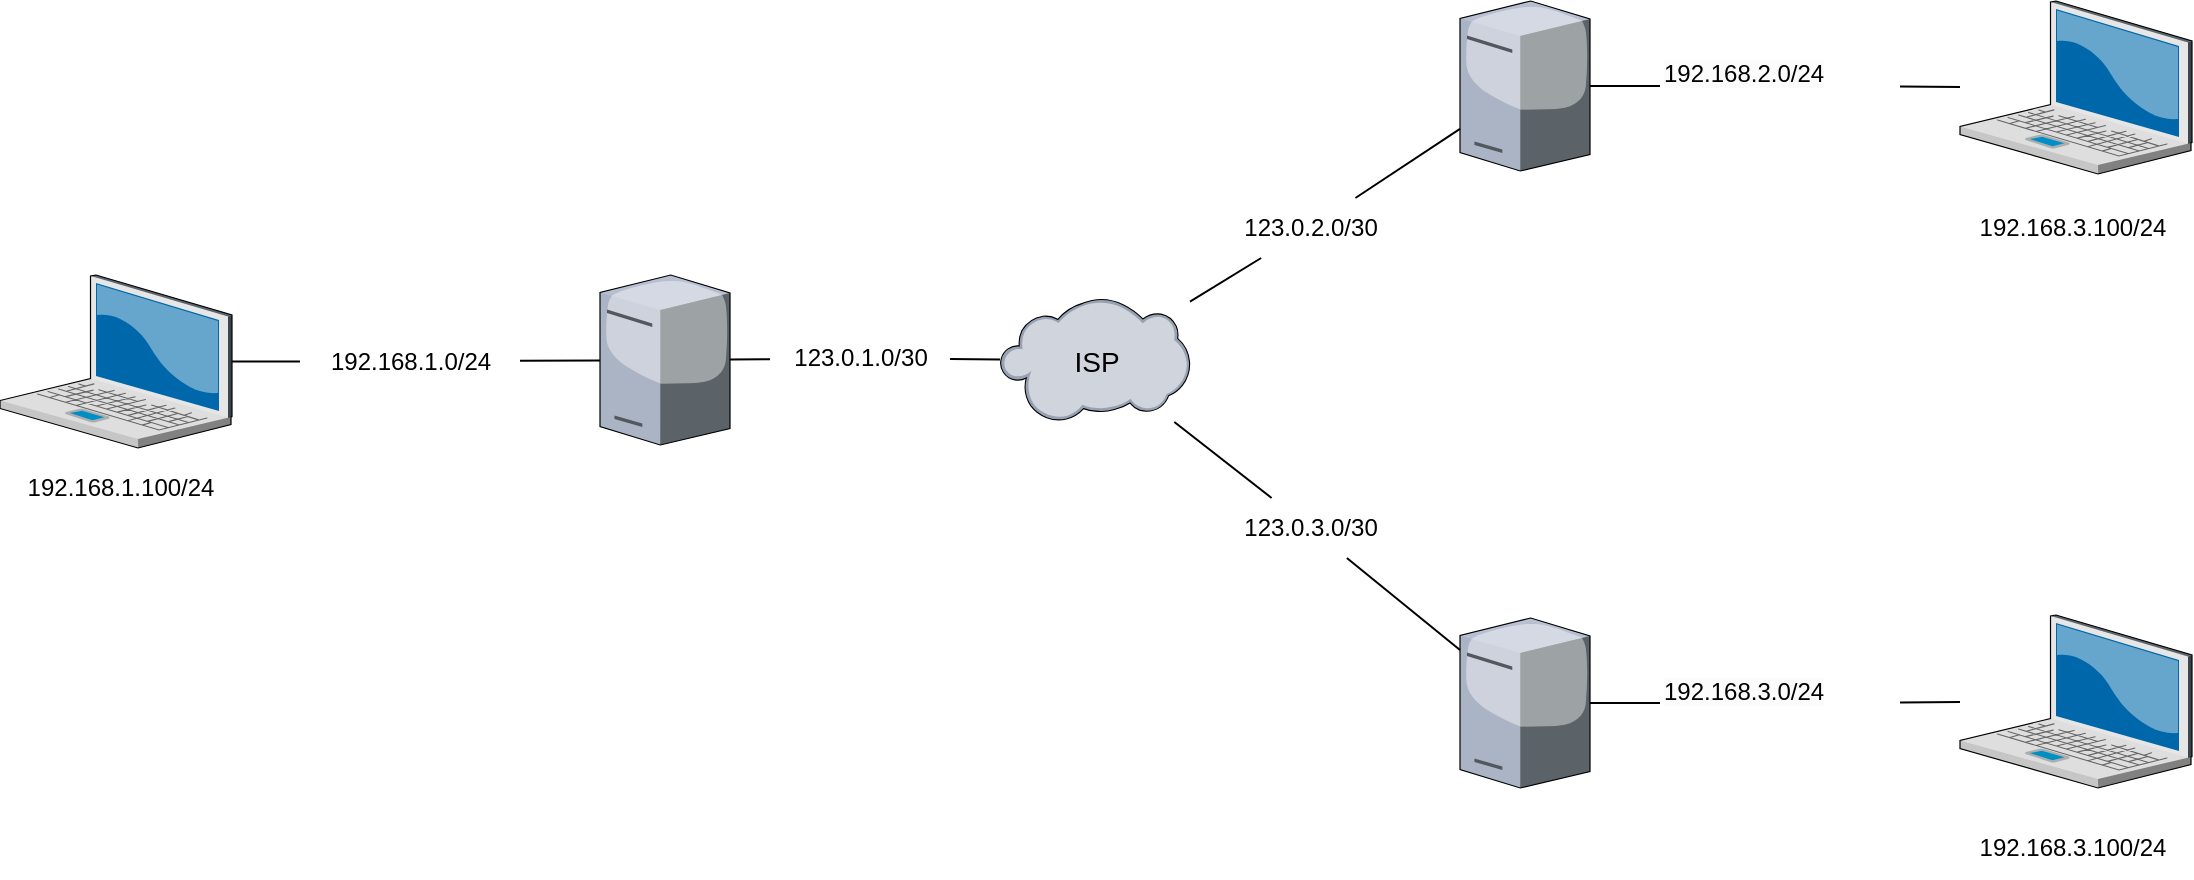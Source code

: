 <mxfile version="21.6.1" type="device">
  <diagram name="Page-1" id="z85V0FOpRt81y0zWxN51">
    <mxGraphModel dx="2284" dy="836" grid="1" gridSize="10" guides="1" tooltips="1" connect="1" arrows="1" fold="1" page="1" pageScale="1" pageWidth="850" pageHeight="1100" math="0" shadow="0">
      <root>
        <mxCell id="0" />
        <mxCell id="1" parent="0" />
        <mxCell id="AcvJJGqYyZeYbBTQb1Vr-2" value="" style="verticalLabelPosition=bottom;sketch=0;aspect=fixed;html=1;verticalAlign=top;strokeColor=none;align=center;outlineConnect=0;shape=mxgraph.citrix.laptop_2;" parent="1" vertex="1">
          <mxGeometry x="-50" y="358.5" width="116" height="86.5" as="geometry" />
        </mxCell>
        <mxCell id="AcvJJGqYyZeYbBTQb1Vr-3" value="" style="verticalLabelPosition=bottom;sketch=0;aspect=fixed;html=1;verticalAlign=top;strokeColor=none;align=center;outlineConnect=0;shape=mxgraph.citrix.laptop_2;" parent="1" vertex="1">
          <mxGeometry x="930" y="221.5" width="116" height="86.5" as="geometry" />
        </mxCell>
        <mxCell id="AcvJJGqYyZeYbBTQb1Vr-4" value="" style="verticalLabelPosition=bottom;sketch=0;aspect=fixed;html=1;verticalAlign=top;strokeColor=none;align=center;outlineConnect=0;shape=mxgraph.citrix.laptop_2;" parent="1" vertex="1">
          <mxGeometry x="930" y="528.5" width="116" height="86.5" as="geometry" />
        </mxCell>
        <mxCell id="AcvJJGqYyZeYbBTQb1Vr-5" value="" style="verticalLabelPosition=bottom;sketch=0;aspect=fixed;html=1;verticalAlign=top;strokeColor=none;align=center;outlineConnect=0;shape=mxgraph.citrix.cloud;" parent="1" vertex="1">
          <mxGeometry x="450" y="370" width="95" height="62" as="geometry" />
        </mxCell>
        <mxCell id="AcvJJGqYyZeYbBTQb1Vr-7" value="" style="verticalLabelPosition=bottom;sketch=0;aspect=fixed;html=1;verticalAlign=top;strokeColor=none;align=center;outlineConnect=0;shape=mxgraph.citrix.license_server;" parent="1" vertex="1">
          <mxGeometry x="680" y="530" width="65" height="85" as="geometry" />
        </mxCell>
        <mxCell id="AcvJJGqYyZeYbBTQb1Vr-8" value="" style="verticalLabelPosition=bottom;sketch=0;aspect=fixed;html=1;verticalAlign=top;strokeColor=none;align=center;outlineConnect=0;shape=mxgraph.citrix.license_server;" parent="1" vertex="1">
          <mxGeometry x="680" y="221.5" width="65" height="85" as="geometry" />
        </mxCell>
        <mxCell id="AcvJJGqYyZeYbBTQb1Vr-9" value="" style="verticalLabelPosition=bottom;sketch=0;aspect=fixed;html=1;verticalAlign=top;strokeColor=none;align=center;outlineConnect=0;shape=mxgraph.citrix.license_server;" parent="1" vertex="1">
          <mxGeometry x="250" y="358.5" width="65" height="85" as="geometry" />
        </mxCell>
        <mxCell id="AcvJJGqYyZeYbBTQb1Vr-10" value="" style="endArrow=none;html=1;rounded=0;" parent="1" source="AcvJJGqYyZeYbBTQb1Vr-16" target="AcvJJGqYyZeYbBTQb1Vr-5" edge="1">
          <mxGeometry width="50" height="50" relative="1" as="geometry">
            <mxPoint x="400" y="450" as="sourcePoint" />
            <mxPoint x="450" y="400" as="targetPoint" />
          </mxGeometry>
        </mxCell>
        <mxCell id="AcvJJGqYyZeYbBTQb1Vr-11" value="" style="endArrow=none;html=1;rounded=0;" parent="1" source="AcvJJGqYyZeYbBTQb1Vr-17" target="AcvJJGqYyZeYbBTQb1Vr-5" edge="1">
          <mxGeometry width="50" height="50" relative="1" as="geometry">
            <mxPoint x="400" y="450" as="sourcePoint" />
            <mxPoint x="450" y="400" as="targetPoint" />
          </mxGeometry>
        </mxCell>
        <mxCell id="AcvJJGqYyZeYbBTQb1Vr-12" value="" style="endArrow=none;html=1;rounded=0;" parent="1" source="AcvJJGqYyZeYbBTQb1Vr-20" target="AcvJJGqYyZeYbBTQb1Vr-5" edge="1">
          <mxGeometry width="50" height="50" relative="1" as="geometry">
            <mxPoint x="400" y="450" as="sourcePoint" />
            <mxPoint x="450" y="400" as="targetPoint" />
          </mxGeometry>
        </mxCell>
        <mxCell id="AcvJJGqYyZeYbBTQb1Vr-13" value="" style="endArrow=none;html=1;rounded=0;" parent="1" source="AcvJJGqYyZeYbBTQb1Vr-24" target="AcvJJGqYyZeYbBTQb1Vr-8" edge="1">
          <mxGeometry width="50" height="50" relative="1" as="geometry">
            <mxPoint x="400" y="450" as="sourcePoint" />
            <mxPoint x="450" y="400" as="targetPoint" />
          </mxGeometry>
        </mxCell>
        <mxCell id="AcvJJGqYyZeYbBTQb1Vr-14" value="" style="endArrow=none;html=1;rounded=0;" parent="1" source="AcvJJGqYyZeYbBTQb1Vr-26" target="AcvJJGqYyZeYbBTQb1Vr-4" edge="1">
          <mxGeometry width="50" height="50" relative="1" as="geometry">
            <mxPoint x="400" y="450" as="sourcePoint" />
            <mxPoint x="450" y="400" as="targetPoint" />
          </mxGeometry>
        </mxCell>
        <mxCell id="AcvJJGqYyZeYbBTQb1Vr-15" value="" style="endArrow=none;html=1;rounded=0;" parent="1" source="AcvJJGqYyZeYbBTQb1Vr-22" target="AcvJJGqYyZeYbBTQb1Vr-9" edge="1">
          <mxGeometry width="50" height="50" relative="1" as="geometry">
            <mxPoint x="400" y="450" as="sourcePoint" />
            <mxPoint x="450" y="400" as="targetPoint" />
          </mxGeometry>
        </mxCell>
        <mxCell id="AcvJJGqYyZeYbBTQb1Vr-18" value="" style="endArrow=none;html=1;rounded=0;" parent="1" source="AcvJJGqYyZeYbBTQb1Vr-8" target="AcvJJGqYyZeYbBTQb1Vr-17" edge="1">
          <mxGeometry width="50" height="50" relative="1" as="geometry">
            <mxPoint x="680" y="285" as="sourcePoint" />
            <mxPoint x="545" y="371" as="targetPoint" />
          </mxGeometry>
        </mxCell>
        <mxCell id="AcvJJGqYyZeYbBTQb1Vr-17" value="123.0.2.0/30" style="text;html=1;align=center;verticalAlign=middle;resizable=0;points=[];autosize=1;strokeColor=none;fillColor=none;" parent="1" vertex="1">
          <mxGeometry x="560" y="320" width="90" height="30" as="geometry" />
        </mxCell>
        <mxCell id="AcvJJGqYyZeYbBTQb1Vr-19" value="" style="endArrow=none;html=1;rounded=0;" parent="1" source="AcvJJGqYyZeYbBTQb1Vr-9" target="AcvJJGqYyZeYbBTQb1Vr-16" edge="1">
          <mxGeometry width="50" height="50" relative="1" as="geometry">
            <mxPoint x="315" y="401" as="sourcePoint" />
            <mxPoint x="450" y="401" as="targetPoint" />
          </mxGeometry>
        </mxCell>
        <mxCell id="AcvJJGqYyZeYbBTQb1Vr-16" value="123.0.1.0/30" style="text;html=1;align=center;verticalAlign=middle;resizable=0;points=[];autosize=1;strokeColor=none;fillColor=none;" parent="1" vertex="1">
          <mxGeometry x="335" y="385.25" width="90" height="30" as="geometry" />
        </mxCell>
        <mxCell id="AcvJJGqYyZeYbBTQb1Vr-21" value="" style="endArrow=none;html=1;rounded=0;" parent="1" source="AcvJJGqYyZeYbBTQb1Vr-7" target="AcvJJGqYyZeYbBTQb1Vr-20" edge="1">
          <mxGeometry width="50" height="50" relative="1" as="geometry">
            <mxPoint x="680" y="547" as="sourcePoint" />
            <mxPoint x="536" y="432" as="targetPoint" />
          </mxGeometry>
        </mxCell>
        <mxCell id="AcvJJGqYyZeYbBTQb1Vr-20" value="123.0.3.0/30" style="text;html=1;align=center;verticalAlign=middle;resizable=0;points=[];autosize=1;strokeColor=none;fillColor=none;" parent="1" vertex="1">
          <mxGeometry x="560" y="470" width="90" height="30" as="geometry" />
        </mxCell>
        <mxCell id="AcvJJGqYyZeYbBTQb1Vr-23" value="" style="endArrow=none;html=1;rounded=0;" parent="1" source="AcvJJGqYyZeYbBTQb1Vr-2" target="AcvJJGqYyZeYbBTQb1Vr-22" edge="1">
          <mxGeometry width="50" height="50" relative="1" as="geometry">
            <mxPoint x="96" y="400" as="sourcePoint" />
            <mxPoint x="250" y="401" as="targetPoint" />
          </mxGeometry>
        </mxCell>
        <mxCell id="AcvJJGqYyZeYbBTQb1Vr-22" value="192.168.1.0/24" style="text;html=1;align=center;verticalAlign=middle;resizable=0;points=[];autosize=1;strokeColor=none;fillColor=none;" parent="1" vertex="1">
          <mxGeometry x="100" y="386.75" width="110" height="30" as="geometry" />
        </mxCell>
        <mxCell id="AcvJJGqYyZeYbBTQb1Vr-25" value="" style="endArrow=none;html=1;rounded=0;" parent="1" source="AcvJJGqYyZeYbBTQb1Vr-3" target="AcvJJGqYyZeYbBTQb1Vr-24" edge="1">
          <mxGeometry width="50" height="50" relative="1" as="geometry">
            <mxPoint x="870" y="263" as="sourcePoint" />
            <mxPoint x="745" y="264" as="targetPoint" />
          </mxGeometry>
        </mxCell>
        <mxCell id="AcvJJGqYyZeYbBTQb1Vr-24" value="&lt;span style=&quot;color: rgb(0, 0, 0); font-family: Helvetica; font-size: 12px; font-style: normal; font-variant-ligatures: normal; font-variant-caps: normal; font-weight: 400; letter-spacing: normal; orphans: 2; text-align: center; text-indent: 0px; text-transform: none; widows: 2; word-spacing: 0px; -webkit-text-stroke-width: 0px; background-color: rgb(251, 251, 251); text-decoration-thickness: initial; text-decoration-style: initial; text-decoration-color: initial; float: none; display: inline !important;&quot;&gt;192.168.2.0/24&lt;/span&gt;" style="text;whiteSpace=wrap;html=1;" parent="1" vertex="1">
          <mxGeometry x="780" y="244" width="120" height="40" as="geometry" />
        </mxCell>
        <mxCell id="AcvJJGqYyZeYbBTQb1Vr-27" value="" style="endArrow=none;html=1;rounded=0;" parent="1" source="AcvJJGqYyZeYbBTQb1Vr-7" target="AcvJJGqYyZeYbBTQb1Vr-26" edge="1">
          <mxGeometry width="50" height="50" relative="1" as="geometry">
            <mxPoint x="745" y="573" as="sourcePoint" />
            <mxPoint x="870" y="573" as="targetPoint" />
          </mxGeometry>
        </mxCell>
        <mxCell id="AcvJJGqYyZeYbBTQb1Vr-26" value="&lt;span style=&quot;color: rgb(0, 0, 0); font-family: Helvetica; font-size: 12px; font-style: normal; font-variant-ligatures: normal; font-variant-caps: normal; font-weight: 400; letter-spacing: normal; orphans: 2; text-align: center; text-indent: 0px; text-transform: none; widows: 2; word-spacing: 0px; -webkit-text-stroke-width: 0px; background-color: rgb(251, 251, 251); text-decoration-thickness: initial; text-decoration-style: initial; text-decoration-color: initial; float: none; display: inline !important;&quot;&gt;192.168.3.0/24&lt;/span&gt;" style="text;whiteSpace=wrap;html=1;" parent="1" vertex="1">
          <mxGeometry x="780" y="552.5" width="120" height="40" as="geometry" />
        </mxCell>
        <mxCell id="AcvJJGqYyZeYbBTQb1Vr-28" value="&lt;font style=&quot;font-size: 14px;&quot;&gt;ISP&lt;/font&gt;" style="text;html=1;align=center;verticalAlign=middle;resizable=0;points=[];autosize=1;strokeColor=none;fillColor=none;" parent="1" vertex="1">
          <mxGeometry x="477.5" y="386.75" width="40" height="30" as="geometry" />
        </mxCell>
        <mxCell id="K79aIrr5QdMZX71g9-PF-1" value="192.168.1.100/24" style="text;html=1;align=center;verticalAlign=middle;resizable=0;points=[];autosize=1;strokeColor=none;fillColor=none;" vertex="1" parent="1">
          <mxGeometry x="-50" y="450" width="120" height="30" as="geometry" />
        </mxCell>
        <mxCell id="K79aIrr5QdMZX71g9-PF-2" value="192.168.3.100/24" style="text;html=1;align=center;verticalAlign=middle;resizable=0;points=[];autosize=1;strokeColor=none;fillColor=none;" vertex="1" parent="1">
          <mxGeometry x="926" y="320" width="120" height="30" as="geometry" />
        </mxCell>
        <mxCell id="K79aIrr5QdMZX71g9-PF-3" value="192.168.3.100/24" style="text;html=1;align=center;verticalAlign=middle;resizable=0;points=[];autosize=1;strokeColor=none;fillColor=none;" vertex="1" parent="1">
          <mxGeometry x="926" y="630" width="120" height="30" as="geometry" />
        </mxCell>
      </root>
    </mxGraphModel>
  </diagram>
</mxfile>
